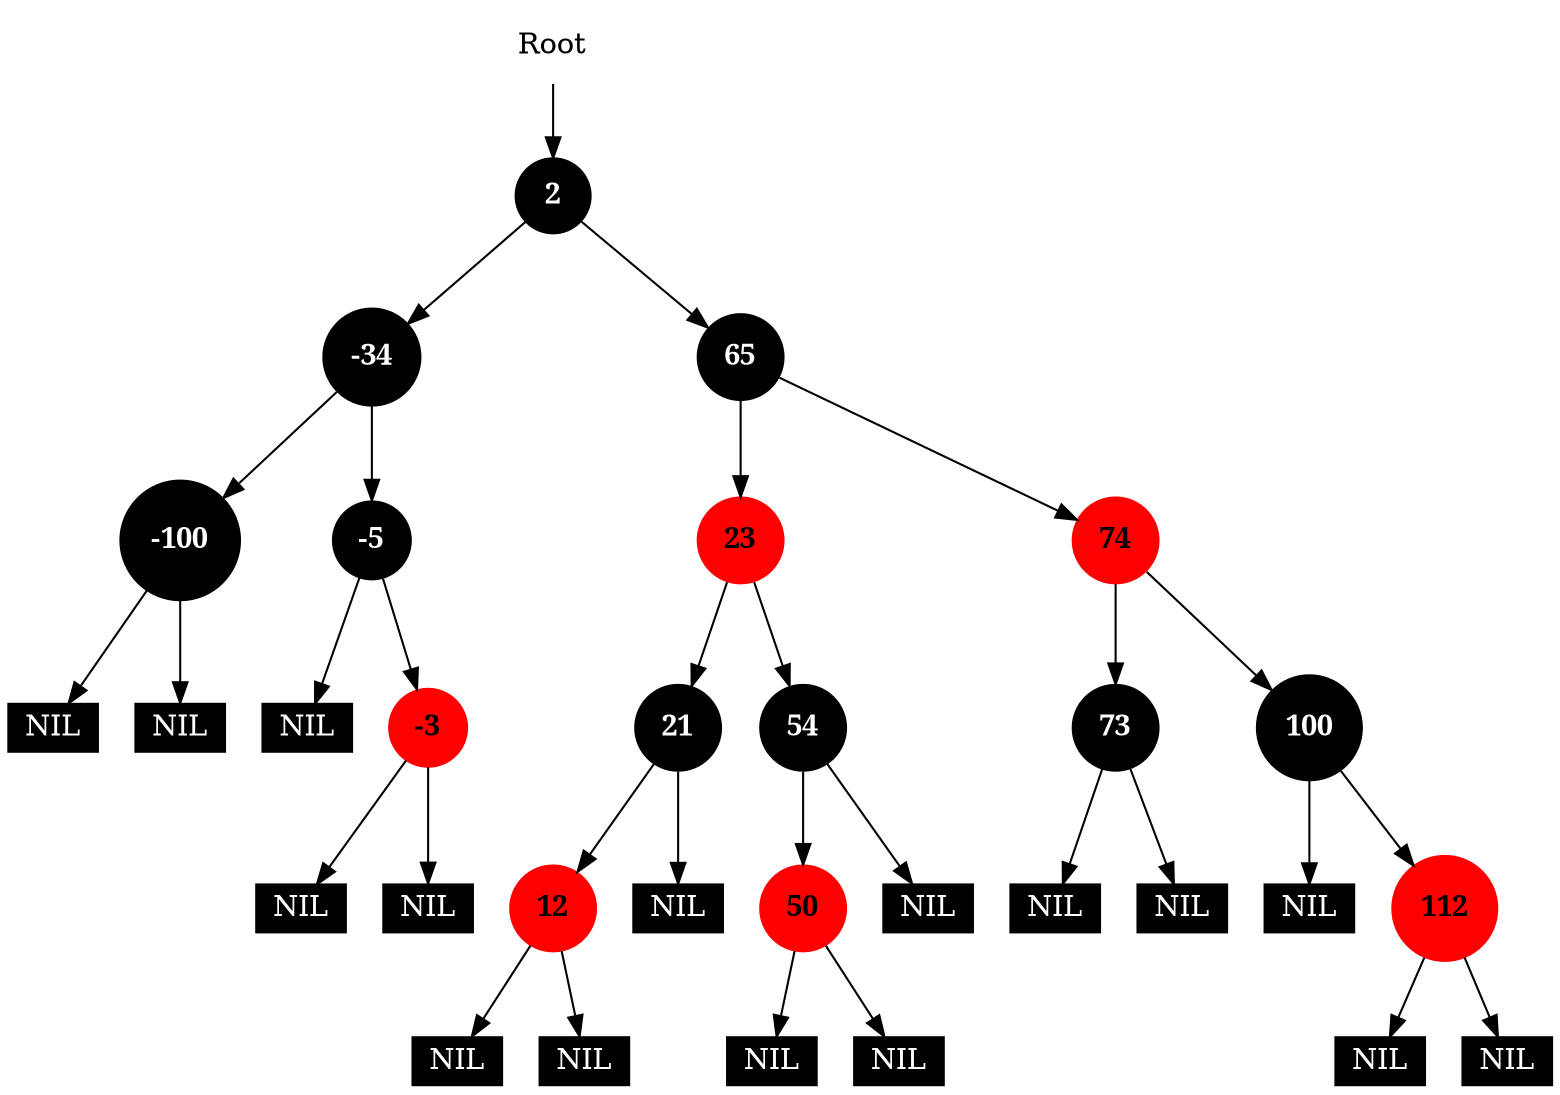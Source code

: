digraph G {
node [shape=circle];
root [label="Root", shape = plaintext]
2[color=black fontcolor=white style=filled fontname=bold]
root -> 2
-34[color=black fontcolor=white style=filled fontname=bold]
2 -> -34;
-100[color=black fontcolor=white style=filled fontname=bold]
-34 -> -100;
nil0[label="NIL" shape = record color=black fontcolor=white style=filled height=0.01 width=0.01]
-100 -> nil0;
-100 -> nil1;
nil1[label="NIL" shape = record color=black fontcolor=white style=filled height=0.01 width=0.01]
-5[color=black fontcolor=white style=filled fontname=bold]
-34 -> -5;
nil2[label="NIL" shape = record color=black fontcolor=white style=filled height=0.01 width=0.01]
-5 -> nil2;
-3[color=red style=filled fontname=bold]
-5 -> -3;
nil3[label="NIL" shape = record color=black fontcolor=white style=filled height=0.01 width=0.01]
-3 -> nil3;
-3 -> nil4;
nil4[label="NIL" shape = record color=black fontcolor=white style=filled height=0.01 width=0.01]
65[color=black fontcolor=white style=filled fontname=bold]
2 -> 65;
23[color=red style=filled fontname=bold]
65 -> 23;
21[color=black fontcolor=white style=filled fontname=bold]
23 -> 21;
12[color=red style=filled fontname=bold]
21 -> 12;
nil5[label="NIL" shape = record color=black fontcolor=white style=filled height=0.01 width=0.01]
12 -> nil5;
12 -> nil6;
nil6[label="NIL" shape = record color=black fontcolor=white style=filled height=0.01 width=0.01]
21 -> nil7;
nil7[label="NIL" shape = record color=black fontcolor=white style=filled height=0.01 width=0.01]
54[color=black fontcolor=white style=filled fontname=bold]
23 -> 54;
50[color=red style=filled fontname=bold]
54 -> 50;
nil8[label="NIL" shape = record color=black fontcolor=white style=filled height=0.01 width=0.01]
50 -> nil8;
50 -> nil9;
nil9[label="NIL" shape = record color=black fontcolor=white style=filled height=0.01 width=0.01]
54 -> nil10;
nil10[label="NIL" shape = record color=black fontcolor=white style=filled height=0.01 width=0.01]
74[color=red style=filled fontname=bold]
65 -> 74;
73[color=black fontcolor=white style=filled fontname=bold]
74 -> 73;
nil11[label="NIL" shape = record color=black fontcolor=white style=filled height=0.01 width=0.01]
73 -> nil11;
73 -> nil12;
nil12[label="NIL" shape = record color=black fontcolor=white style=filled height=0.01 width=0.01]
100[color=black fontcolor=white style=filled fontname=bold]
74 -> 100;
nil13[label="NIL" shape = record color=black fontcolor=white style=filled height=0.01 width=0.01]
100 -> nil13;
112[color=red style=filled fontname=bold]
100 -> 112;
nil14[label="NIL" shape = record color=black fontcolor=white style=filled height=0.01 width=0.01]
112 -> nil14;
112 -> nil15;
nil15[label="NIL" shape = record color=black fontcolor=white style=filled height=0.01 width=0.01]
}
